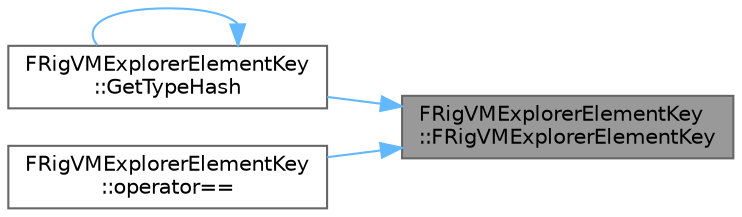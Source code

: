 digraph "FRigVMExplorerElementKey::FRigVMExplorerElementKey"
{
 // INTERACTIVE_SVG=YES
 // LATEX_PDF_SIZE
  bgcolor="transparent";
  edge [fontname=Helvetica,fontsize=10,labelfontname=Helvetica,labelfontsize=10];
  node [fontname=Helvetica,fontsize=10,shape=box,height=0.2,width=0.4];
  rankdir="RL";
  Node1 [id="Node000001",label="FRigVMExplorerElementKey\l::FRigVMExplorerElementKey",height=0.2,width=0.4,color="gray40", fillcolor="grey60", style="filled", fontcolor="black",tooltip=" "];
  Node1 -> Node2 [id="edge1_Node000001_Node000002",dir="back",color="steelblue1",style="solid",tooltip=" "];
  Node2 [id="Node000002",label="FRigVMExplorerElementKey\l::GetTypeHash",height=0.2,width=0.4,color="grey40", fillcolor="white", style="filled",URL="$d9/db3/structFRigVMExplorerElementKey.html#a2b75a4d1e859ac0fd626ce275a5b9554",tooltip=" "];
  Node2 -> Node2 [id="edge2_Node000002_Node000002",dir="back",color="steelblue1",style="solid",tooltip=" "];
  Node1 -> Node3 [id="edge3_Node000001_Node000003",dir="back",color="steelblue1",style="solid",tooltip=" "];
  Node3 [id="Node000003",label="FRigVMExplorerElementKey\l::operator==",height=0.2,width=0.4,color="grey40", fillcolor="white", style="filled",URL="$d9/db3/structFRigVMExplorerElementKey.html#ac20c3ab020ecda5bdaca39dc292c3774",tooltip=" "];
}
